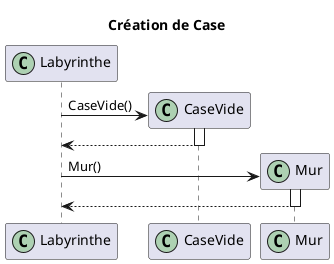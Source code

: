 @startuml 
title Création de Case
participant Labyrinthe << (C,#ADD1B2) >>
participant CaseVide << (C,#ADD1B2) >>
participant Mur << (C,#ADD1B2) >>

create CaseVide
Labyrinthe -> CaseVide : CaseVide()
activate CaseVide
CaseVide --> Labyrinthe 
deactivate CaseVide
create Mur
Labyrinthe -> Mur : Mur()
activate Mur
Mur --> Labyrinthe
deactivate Mur

@enduml